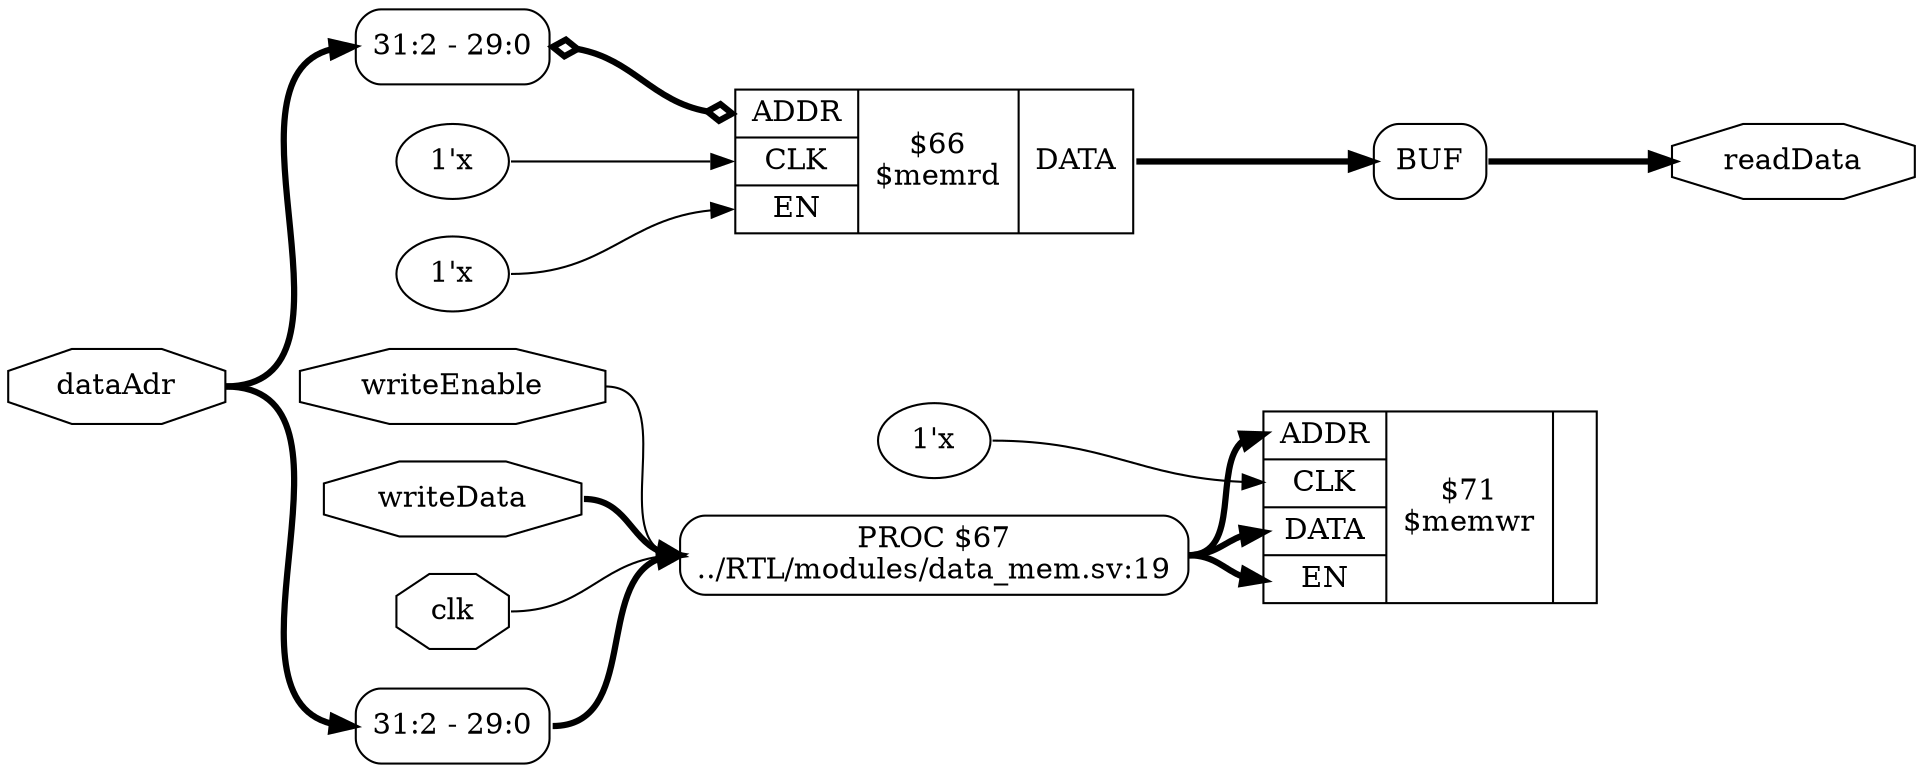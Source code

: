 digraph "data_mem" {
rankdir="LR";
remincross=true;
n8 [ shape=octagon, label="readData", color="black", fontcolor="black" ];
n9 [ shape=octagon, label="writeEnable", color="black", fontcolor="black" ];
n10 [ shape=octagon, label="writeData", color="black", fontcolor="black" ];
n11 [ shape=octagon, label="dataAdr", color="black", fontcolor="black" ];
n12 [ shape=octagon, label="clk", color="black", fontcolor="black" ];
v0 [ label="1'x" ];
c17 [ shape=record, label="{{<p13> ADDR|<p14> CLK|<p15> DATA|<p16> EN}|$71\n$memwr|{}}" ];
v2 [ label="1'x" ];
v3 [ label="1'x" ];
c18 [ shape=record, label="{{<p13> ADDR|<p14> CLK|<p16> EN}|$66\n$memrd|{<p15> DATA}}" ];
x1 [ shape=record, style=rounded, label="<s0> 31:2 - 29:0 " ];
x1:e -> c18:p13:w [arrowhead=odiamond, arrowtail=odiamond, dir=both, color="black", style="setlinewidth(3)", label=""];
x5 [ shape=record, style=rounded, label="<s0> 31:2 - 29:0 " ];
p4 [shape=box, style=rounded, label="PROC $67\n../RTL/modules/data_mem.sv:19"];
x6 [shape=box, style=rounded, label="BUF"];
n10:e -> p4:w [color="black", style="setlinewidth(3)", label=""];
n11:e -> x1:s0:w [color="black", style="setlinewidth(3)", label=""];
n11:e -> x5:s0:w [color="black", style="setlinewidth(3)", label=""];
n12:e -> p4:w [color="black", label=""];
c18:p15:e -> x6:w:w [color="black", style="setlinewidth(3)", label=""];
p4:e -> c17:p16:w [color="black", style="setlinewidth(3)", label=""];
p4:e -> c17:p15:w [color="black", style="setlinewidth(3)", label=""];
p4:e -> c17:p13:w [color="black", style="setlinewidth(3)", label=""];
x6:e:e -> n8:w [color="black", style="setlinewidth(3)", label=""];
n9:e -> p4:w [color="black", label=""];
v0:e -> c17:p14:w [color="black", label=""];
v2:e -> c18:p16:w [color="black", label=""];
v3:e -> c18:p14:w [color="black", label=""];
x5:e -> p4:w [color="black", style="setlinewidth(3)", label=""];
}
